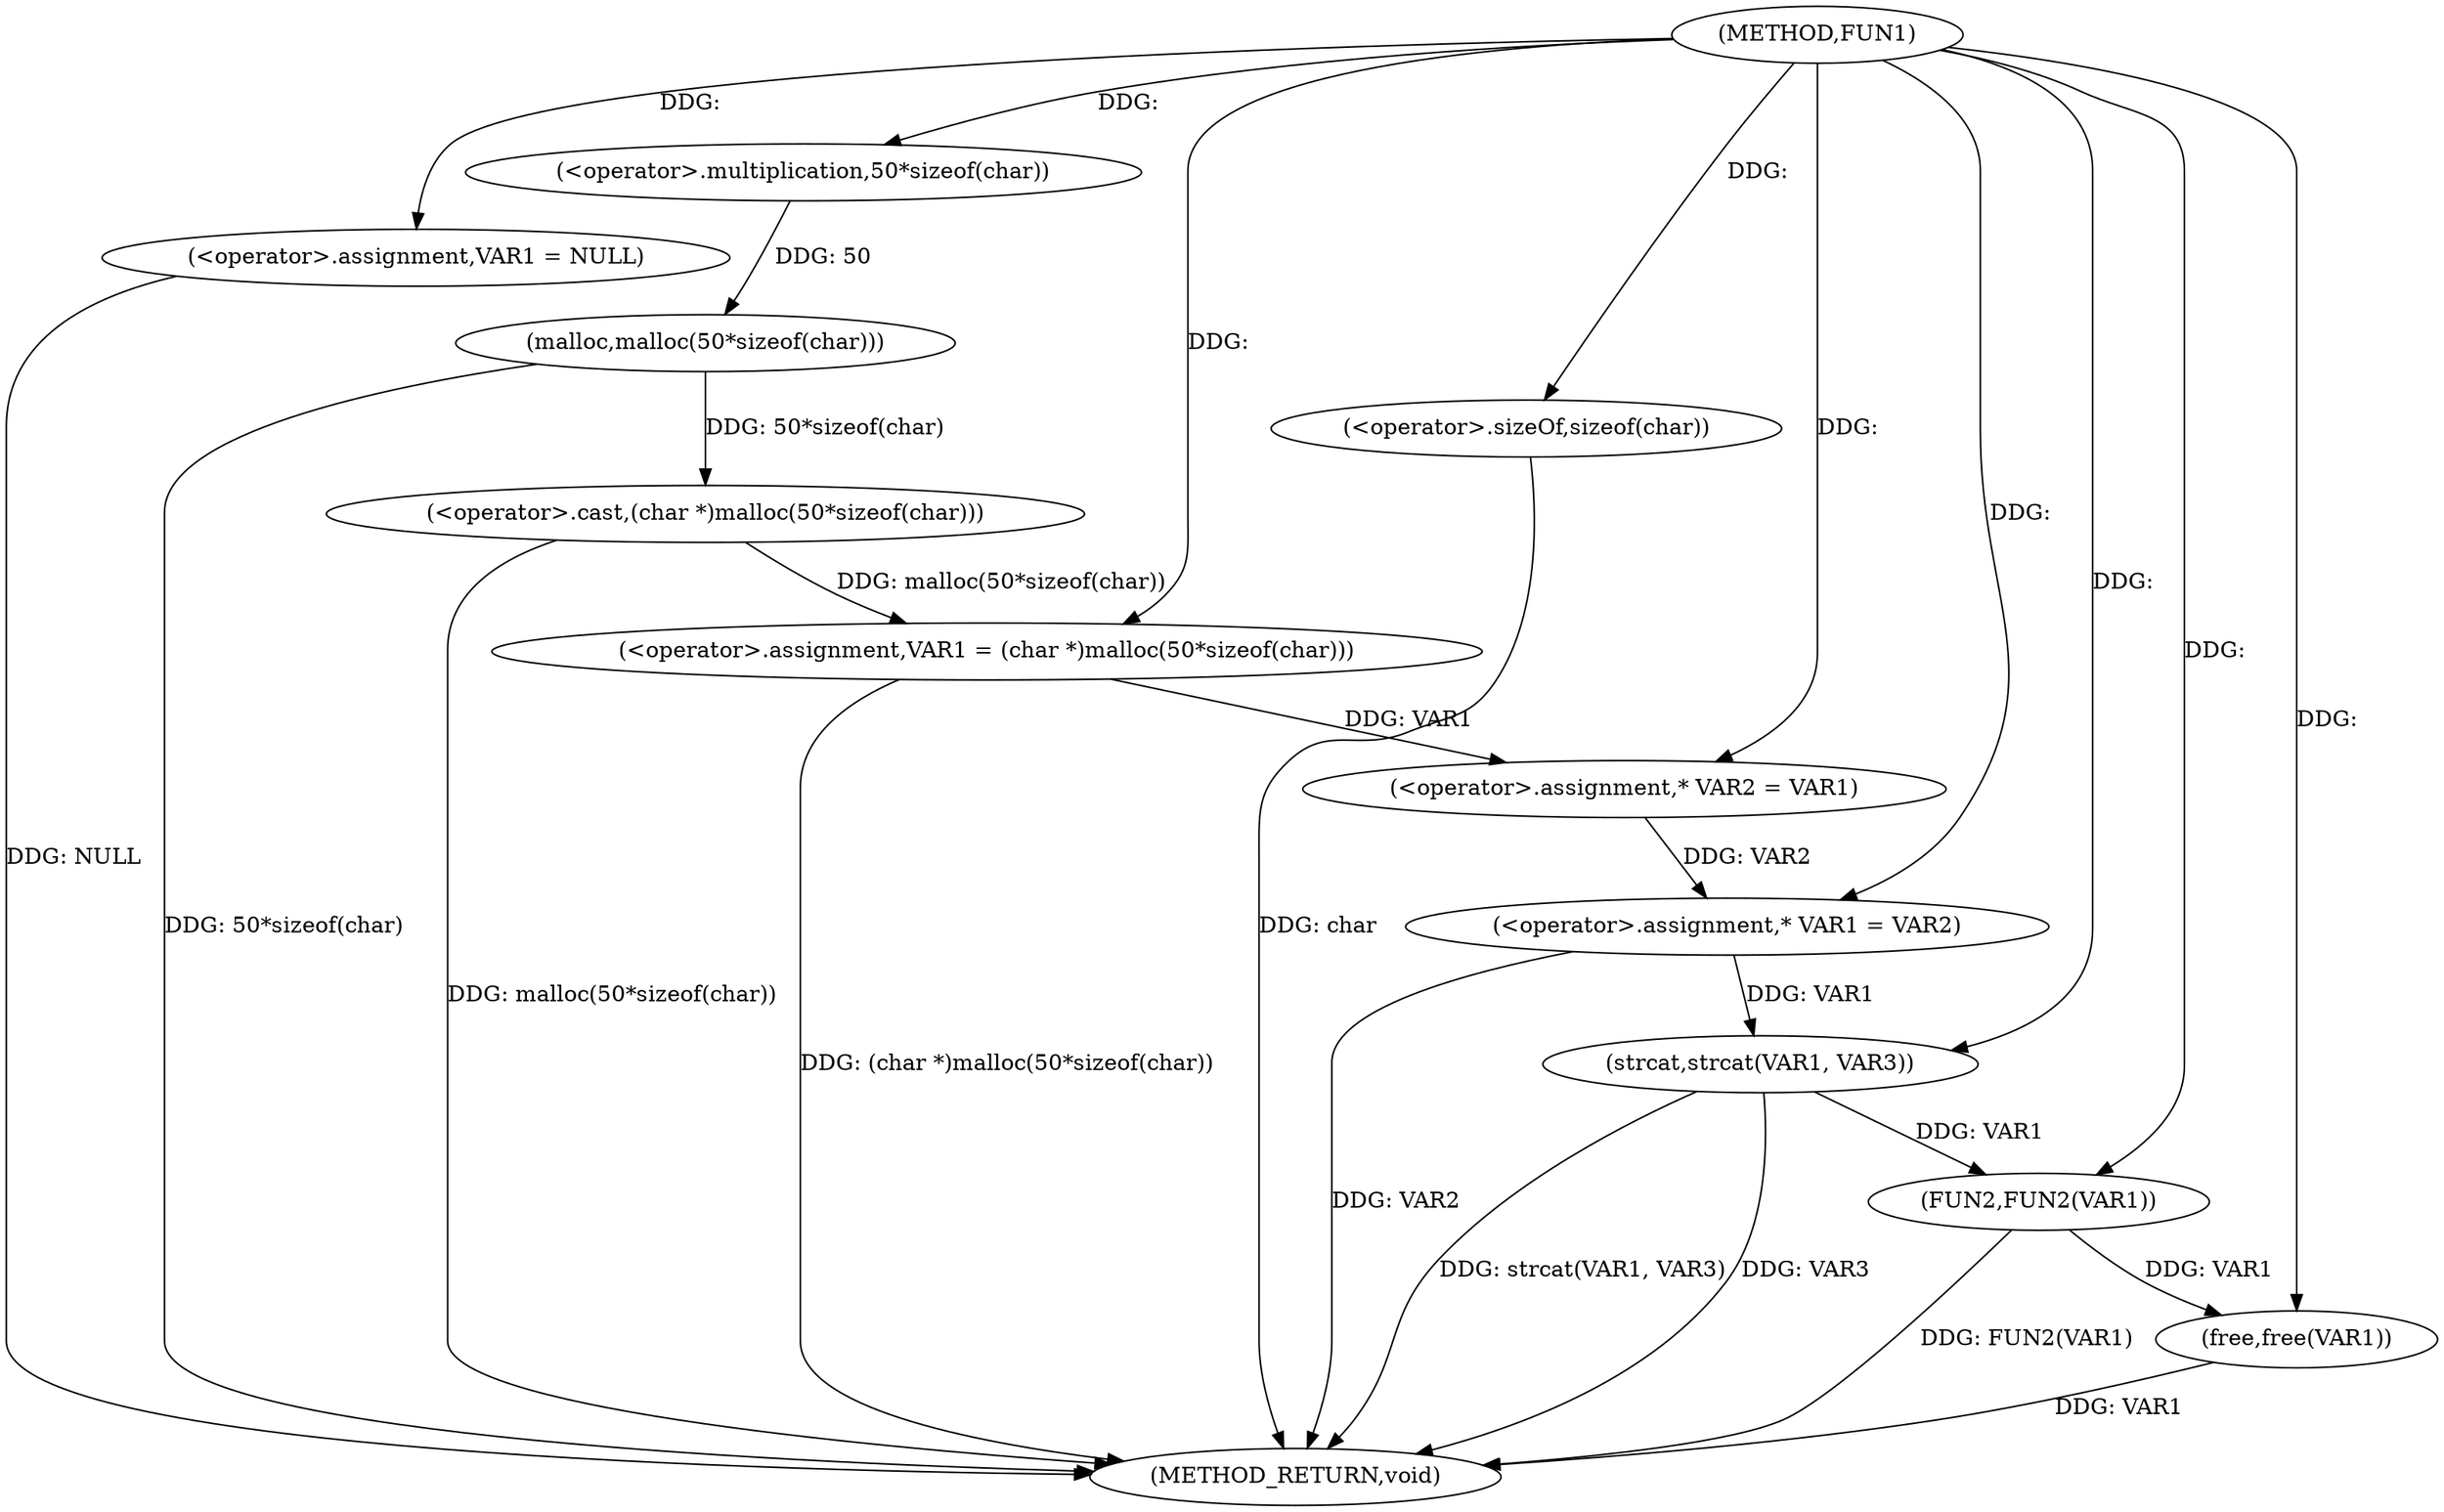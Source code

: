 digraph FUN1 {  
"1000100" [label = "(METHOD,FUN1)" ]
"1000133" [label = "(METHOD_RETURN,void)" ]
"1000103" [label = "(<operator>.assignment,VAR1 = NULL)" ]
"1000106" [label = "(<operator>.assignment,VAR1 = (char *)malloc(50*sizeof(char)))" ]
"1000108" [label = "(<operator>.cast,(char *)malloc(50*sizeof(char)))" ]
"1000110" [label = "(malloc,malloc(50*sizeof(char)))" ]
"1000111" [label = "(<operator>.multiplication,50*sizeof(char))" ]
"1000113" [label = "(<operator>.sizeOf,sizeof(char))" ]
"1000117" [label = "(<operator>.assignment,* VAR2 = VAR1)" ]
"1000121" [label = "(<operator>.assignment,* VAR1 = VAR2)" ]
"1000126" [label = "(strcat,strcat(VAR1, VAR3))" ]
"1000129" [label = "(FUN2,FUN2(VAR1))" ]
"1000131" [label = "(free,free(VAR1))" ]
  "1000126" -> "1000133"  [ label = "DDG: strcat(VAR1, VAR3)"] 
  "1000106" -> "1000133"  [ label = "DDG: (char *)malloc(50*sizeof(char))"] 
  "1000103" -> "1000133"  [ label = "DDG: NULL"] 
  "1000113" -> "1000133"  [ label = "DDG: char"] 
  "1000126" -> "1000133"  [ label = "DDG: VAR3"] 
  "1000110" -> "1000133"  [ label = "DDG: 50*sizeof(char)"] 
  "1000121" -> "1000133"  [ label = "DDG: VAR2"] 
  "1000131" -> "1000133"  [ label = "DDG: VAR1"] 
  "1000129" -> "1000133"  [ label = "DDG: FUN2(VAR1)"] 
  "1000108" -> "1000133"  [ label = "DDG: malloc(50*sizeof(char))"] 
  "1000100" -> "1000103"  [ label = "DDG: "] 
  "1000108" -> "1000106"  [ label = "DDG: malloc(50*sizeof(char))"] 
  "1000100" -> "1000106"  [ label = "DDG: "] 
  "1000110" -> "1000108"  [ label = "DDG: 50*sizeof(char)"] 
  "1000111" -> "1000110"  [ label = "DDG: 50"] 
  "1000100" -> "1000111"  [ label = "DDG: "] 
  "1000100" -> "1000113"  [ label = "DDG: "] 
  "1000106" -> "1000117"  [ label = "DDG: VAR1"] 
  "1000100" -> "1000117"  [ label = "DDG: "] 
  "1000117" -> "1000121"  [ label = "DDG: VAR2"] 
  "1000100" -> "1000121"  [ label = "DDG: "] 
  "1000121" -> "1000126"  [ label = "DDG: VAR1"] 
  "1000100" -> "1000126"  [ label = "DDG: "] 
  "1000126" -> "1000129"  [ label = "DDG: VAR1"] 
  "1000100" -> "1000129"  [ label = "DDG: "] 
  "1000129" -> "1000131"  [ label = "DDG: VAR1"] 
  "1000100" -> "1000131"  [ label = "DDG: "] 
}
